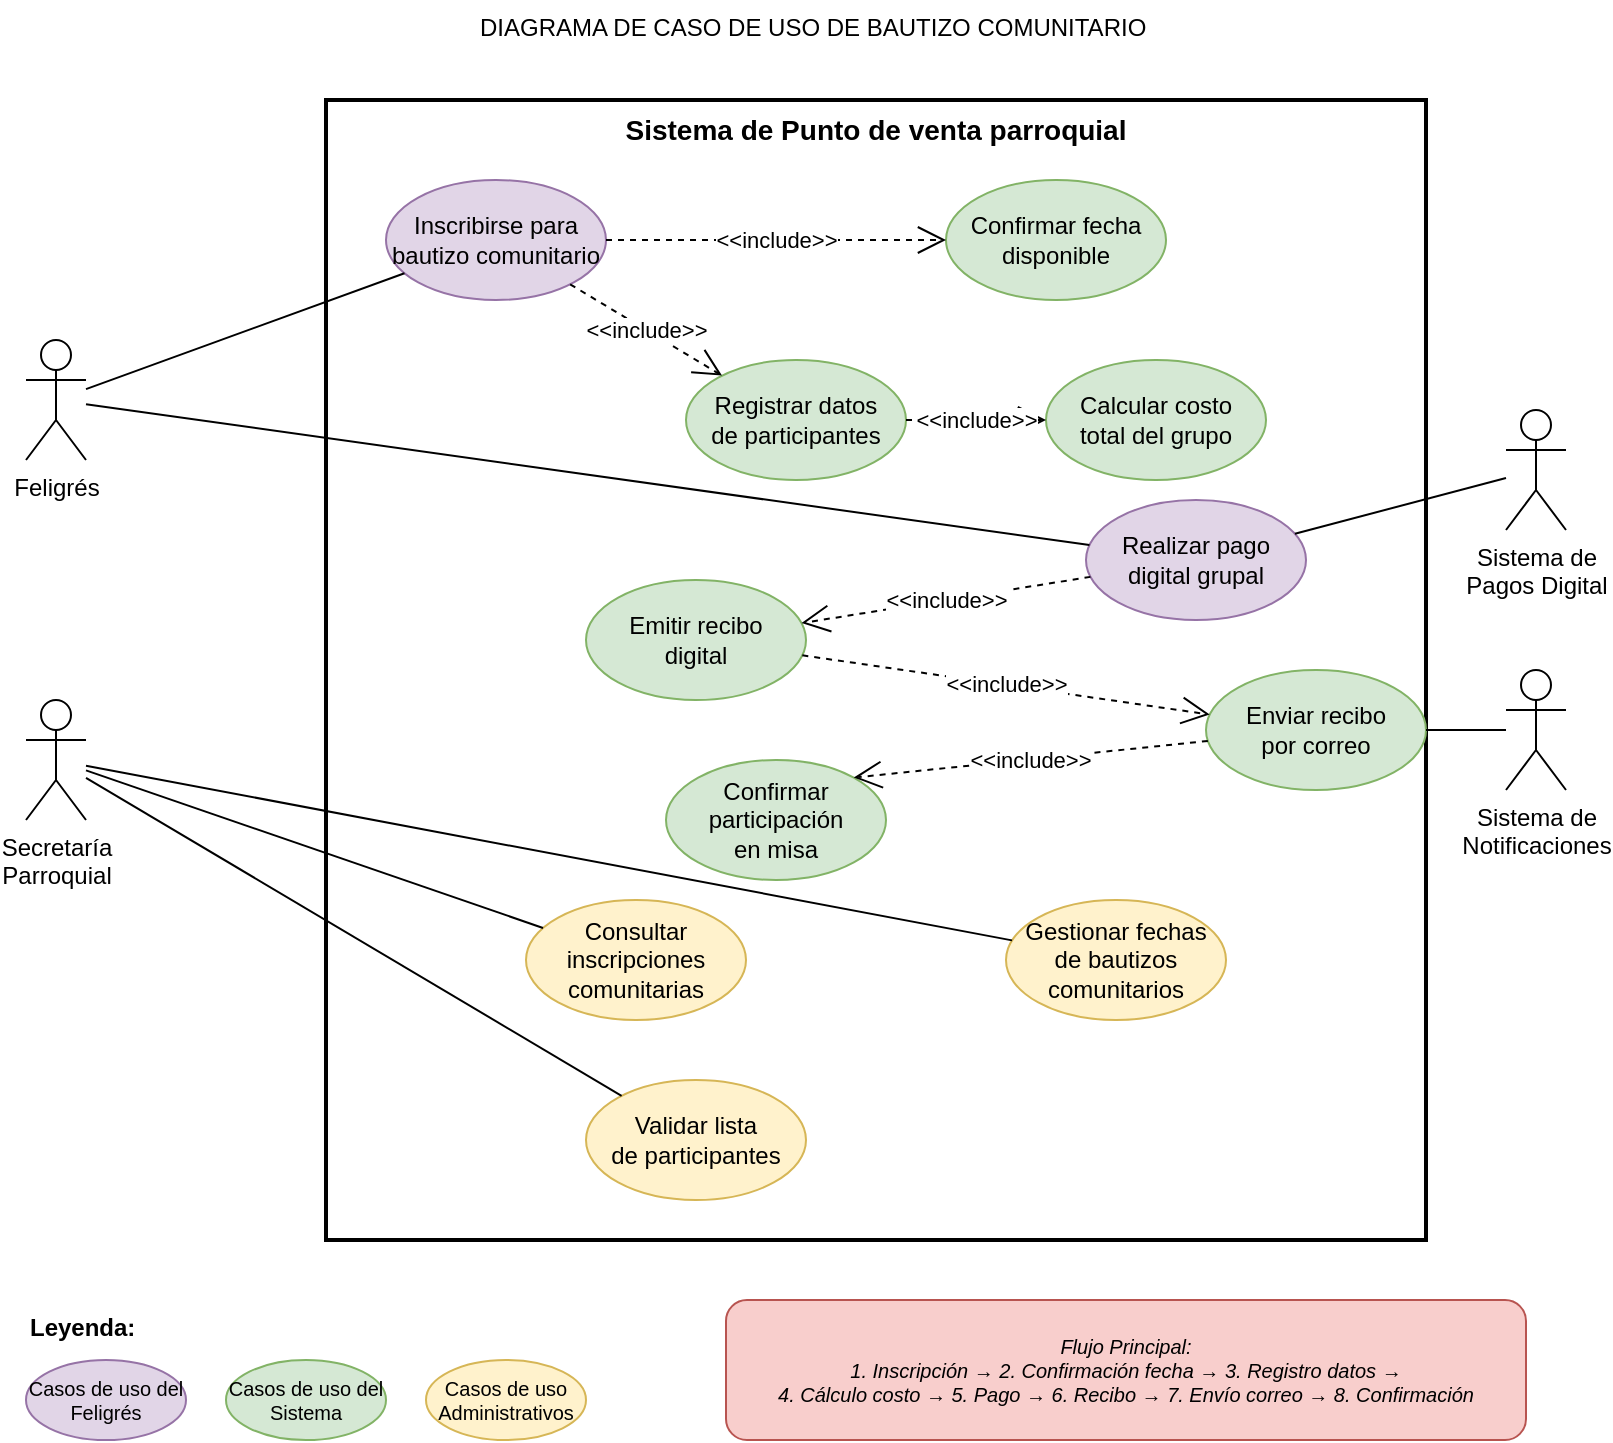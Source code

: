 <mxfile version="27.1.6">
  <diagram name="Page-1" id="c4acf3e9-155e-7222-9cf6-157b1a14988f">
    <mxGraphModel dx="1481" dy="631" grid="1" gridSize="10" guides="1" tooltips="1" connect="1" arrows="1" fold="1" page="1" pageScale="1" pageWidth="850" pageHeight="1100" background="none" math="0" shadow="0">
      <root>
        <mxCell id="0" />
        <mxCell id="1" parent="0" />
        <mxCell id="2" value="Sistema de Punto de venta parroquial" style="rounded=0;whiteSpace=wrap;html=1;verticalAlign=top;fontSize=14;fontStyle=1;fillColor=none;strokeColor=#000000;strokeWidth=2;" parent="1" vertex="1">
          <mxGeometry x="200" y="80" width="550" height="570" as="geometry" />
        </mxCell>
        <mxCell id="3" value="Feligrés" style="shape=umlActor;verticalLabelPosition=bottom;verticalAlign=top;html=1;outlineConnect=0;" parent="1" vertex="1">
          <mxGeometry x="50" y="200" width="30" height="60" as="geometry" />
        </mxCell>
        <mxCell id="4" value="Secretaría&#xa;Parroquial" style="shape=umlActor;verticalLabelPosition=bottom;verticalAlign=top;html=1;outlineConnect=0;" parent="1" vertex="1">
          <mxGeometry x="50" y="380" width="30" height="60" as="geometry" />
        </mxCell>
        <mxCell id="5" value="Sistema de&#xa;Pagos Digital" style="shape=umlActor;verticalLabelPosition=bottom;verticalAlign=top;html=1;outlineConnect=0;" parent="1" vertex="1">
          <mxGeometry x="790" y="235" width="30" height="60" as="geometry" />
        </mxCell>
        <mxCell id="6" value="Sistema de&#xa;Notificaciones" style="shape=umlActor;verticalLabelPosition=bottom;verticalAlign=top;html=1;outlineConnect=0;" parent="1" vertex="1">
          <mxGeometry x="790" y="365" width="30" height="60" as="geometry" />
        </mxCell>
        <mxCell id="7" value="Inscribirse para&#xa;bautizo comunitario" style="ellipse;whiteSpace=wrap;html=1;fillColor=#e1d5e7;strokeColor=#9673a6;" parent="1" vertex="1">
          <mxGeometry x="230" y="120" width="110" height="60" as="geometry" />
        </mxCell>
        <mxCell id="8" value="Confirmar fecha&#xa;disponible" style="ellipse;whiteSpace=wrap;html=1;fillColor=#d5e8d4;strokeColor=#82b366;" parent="1" vertex="1">
          <mxGeometry x="510" y="120" width="110" height="60" as="geometry" />
        </mxCell>
        <mxCell id="9" value="Registrar datos&#xa;de participantes" style="ellipse;whiteSpace=wrap;html=1;fillColor=#d5e8d4;strokeColor=#82b366;" parent="1" vertex="1">
          <mxGeometry x="380" y="210" width="110" height="60" as="geometry" />
        </mxCell>
        <mxCell id="10" value="Calcular costo&#xa;total del grupo" style="ellipse;whiteSpace=wrap;html=1;fillColor=#d5e8d4;strokeColor=#82b366;" parent="1" vertex="1">
          <mxGeometry x="560" y="210" width="110" height="60" as="geometry" />
        </mxCell>
        <mxCell id="11" value="Realizar pago&#xa;digital grupal" style="ellipse;whiteSpace=wrap;html=1;fillColor=#e1d5e7;strokeColor=#9673a6;" parent="1" vertex="1">
          <mxGeometry x="580" y="280" width="110" height="60" as="geometry" />
        </mxCell>
        <mxCell id="12" value="Emitir recibo&#xa;digital" style="ellipse;whiteSpace=wrap;html=1;fillColor=#d5e8d4;strokeColor=#82b366;" parent="1" vertex="1">
          <mxGeometry x="330" y="320" width="110" height="60" as="geometry" />
        </mxCell>
        <mxCell id="13" value="Enviar recibo&#xa;por correo" style="ellipse;whiteSpace=wrap;html=1;fillColor=#d5e8d4;strokeColor=#82b366;" parent="1" vertex="1">
          <mxGeometry x="640" y="365" width="110" height="60" as="geometry" />
        </mxCell>
        <mxCell id="14" value="Confirmar&#xa;participación&#xa;en misa" style="ellipse;whiteSpace=wrap;html=1;fillColor=#d5e8d4;strokeColor=#82b366;" parent="1" vertex="1">
          <mxGeometry x="370" y="410" width="110" height="60" as="geometry" />
        </mxCell>
        <mxCell id="15" value="Consultar&#xa;inscripciones&#xa;comunitarias" style="ellipse;whiteSpace=wrap;html=1;fillColor=#fff2cc;strokeColor=#d6b656;" parent="1" vertex="1">
          <mxGeometry x="300" y="480" width="110" height="60" as="geometry" />
        </mxCell>
        <mxCell id="16" value="Gestionar fechas&#xa;de bautizos&#xa;comunitarios" style="ellipse;whiteSpace=wrap;html=1;fillColor=#fff2cc;strokeColor=#d6b656;" parent="1" vertex="1">
          <mxGeometry x="540" y="480" width="110" height="60" as="geometry" />
        </mxCell>
        <mxCell id="17" value="Validar lista&#xa;de participantes" style="ellipse;whiteSpace=wrap;html=1;fillColor=#fff2cc;strokeColor=#d6b656;" parent="1" vertex="1">
          <mxGeometry x="330" y="570" width="110" height="60" as="geometry" />
        </mxCell>
        <mxCell id="18" value="" style="endArrow=none;html=1;rounded=0;" parent="1" source="3" target="7" edge="1">
          <mxGeometry width="50" height="50" relative="1" as="geometry">
            <mxPoint x="300" y="300" as="sourcePoint" />
            <mxPoint x="350" y="250" as="targetPoint" />
          </mxGeometry>
        </mxCell>
        <mxCell id="19" value="" style="endArrow=none;html=1;rounded=0;" parent="1" source="3" target="11" edge="1">
          <mxGeometry width="50" height="50" relative="1" as="geometry">
            <mxPoint x="300" y="300" as="sourcePoint" />
            <mxPoint x="350" y="250" as="targetPoint" />
          </mxGeometry>
        </mxCell>
        <mxCell id="20" value="" style="endArrow=none;html=1;rounded=0;" parent="1" source="4" target="15" edge="1">
          <mxGeometry width="50" height="50" relative="1" as="geometry">
            <mxPoint x="300" y="450" as="sourcePoint" />
            <mxPoint x="350" y="400" as="targetPoint" />
          </mxGeometry>
        </mxCell>
        <mxCell id="21" value="" style="endArrow=none;html=1;rounded=0;" parent="1" source="4" target="16" edge="1">
          <mxGeometry width="50" height="50" relative="1" as="geometry">
            <mxPoint x="300" y="450" as="sourcePoint" />
            <mxPoint x="350" y="400" as="targetPoint" />
          </mxGeometry>
        </mxCell>
        <mxCell id="22" value="" style="endArrow=none;html=1;rounded=0;" parent="1" source="4" target="17" edge="1">
          <mxGeometry width="50" height="50" relative="1" as="geometry">
            <mxPoint x="300" y="450" as="sourcePoint" />
            <mxPoint x="350" y="400" as="targetPoint" />
          </mxGeometry>
        </mxCell>
        <mxCell id="23" value="" style="endArrow=none;html=1;rounded=0;" parent="1" source="5" target="11" edge="1">
          <mxGeometry width="50" height="50" relative="1" as="geometry">
            <mxPoint x="650" y="300" as="sourcePoint" />
            <mxPoint x="700" y="250" as="targetPoint" />
          </mxGeometry>
        </mxCell>
        <mxCell id="24" value="" style="endArrow=none;html=1;rounded=0;" parent="1" source="6" target="13" edge="1">
          <mxGeometry width="50" height="50" relative="1" as="geometry">
            <mxPoint x="650" y="400" as="sourcePoint" />
            <mxPoint x="700" y="350" as="targetPoint" />
          </mxGeometry>
        </mxCell>
        <mxCell id="25" value="&amp;lt;&amp;lt;include&amp;gt;&amp;gt;" style="endArrow=open;endSize=12;dashed=1;html=1;rounded=0;" parent="1" source="7" target="8" edge="1">
          <mxGeometry width="160" relative="1" as="geometry">
            <mxPoint x="300" y="200" as="sourcePoint" />
            <mxPoint x="460" y="200" as="targetPoint" />
          </mxGeometry>
        </mxCell>
        <mxCell id="26" value="&amp;lt;&amp;lt;include&amp;gt;&amp;gt;" style="endArrow=open;endSize=12;dashed=1;html=1;rounded=0;" parent="1" source="7" target="9" edge="1">
          <mxGeometry width="160" relative="1" as="geometry">
            <mxPoint x="300" y="250" as="sourcePoint" />
            <mxPoint x="460" y="250" as="targetPoint" />
          </mxGeometry>
        </mxCell>
        <mxCell id="27" value="&amp;lt;&amp;lt;include&amp;gt;&amp;gt;" style="endArrow=open;endSize=12;dashed=1;html=1;rounded=0;" parent="1" source="9" target="10" edge="1">
          <mxGeometry width="160" relative="1" as="geometry">
            <mxPoint x="300" y="280" as="sourcePoint" />
            <mxPoint x="460" y="280" as="targetPoint" />
          </mxGeometry>
        </mxCell>
        <mxCell id="28" value="&amp;lt;&amp;lt;include&amp;gt;&amp;gt;" style="endArrow=open;endSize=12;dashed=1;html=1;rounded=0;" parent="1" source="11" target="12" edge="1">
          <mxGeometry width="160" relative="1" as="geometry">
            <mxPoint x="500" y="350" as="sourcePoint" />
            <mxPoint x="660" y="350" as="targetPoint" />
          </mxGeometry>
        </mxCell>
        <mxCell id="29" value="&amp;lt;&amp;lt;include&amp;gt;&amp;gt;" style="endArrow=open;endSize=12;dashed=1;html=1;rounded=0;" parent="1" source="12" target="13" edge="1">
          <mxGeometry width="160" relative="1" as="geometry">
            <mxPoint x="400" y="350" as="sourcePoint" />
            <mxPoint x="560" y="350" as="targetPoint" />
          </mxGeometry>
        </mxCell>
        <mxCell id="30" value="&amp;lt;&amp;lt;include&amp;gt;&amp;gt;" style="endArrow=open;endSize=12;dashed=1;html=1;rounded=0;entryX=1;entryY=0;entryDx=0;entryDy=0;" parent="1" source="13" target="14" edge="1">
          <mxGeometry width="160" relative="1" as="geometry">
            <mxPoint x="450" y="400" as="sourcePoint" />
            <mxPoint x="610" y="400" as="targetPoint" />
            <Array as="points" />
          </mxGeometry>
        </mxCell>
        <mxCell id="31" value="Leyenda:" style="text;html=1;strokeColor=none;fillColor=none;align=left;verticalAlign=top;whiteSpace=wrap;rounded=0;fontSize=12;fontStyle=1;" parent="1" vertex="1">
          <mxGeometry x="50" y="680" width="60" height="20" as="geometry" />
        </mxCell>
        <mxCell id="32" value="Casos de uso del Feligrés" style="ellipse;whiteSpace=wrap;html=1;fillColor=#e1d5e7;strokeColor=#9673a6;fontSize=10;" parent="1" vertex="1">
          <mxGeometry x="50" y="710" width="80" height="40" as="geometry" />
        </mxCell>
        <mxCell id="33" value="Casos de uso del Sistema" style="ellipse;whiteSpace=wrap;html=1;fillColor=#d5e8d4;strokeColor=#82b366;fontSize=10;" parent="1" vertex="1">
          <mxGeometry x="150" y="710" width="80" height="40" as="geometry" />
        </mxCell>
        <mxCell id="34" value="Casos de uso Administrativos" style="ellipse;whiteSpace=wrap;html=1;fillColor=#fff2cc;strokeColor=#d6b656;fontSize=10;" parent="1" vertex="1">
          <mxGeometry x="250" y="710" width="80" height="40" as="geometry" />
        </mxCell>
        <mxCell id="35" value="Flujo Principal:&#xa;1. Inscripción → 2. Confirmación fecha → 3. Registro datos →&#xa;4. Cálculo costo → 5. Pago → 6. Recibo → 7. Envío correo → 8. Confirmación" style="rounded=1;whiteSpace=wrap;html=1;fillColor=#f8cecc;strokeColor=#b85450;fontSize=10;fontStyle=2;" parent="1" vertex="1">
          <mxGeometry x="400" y="680" width="400" height="70" as="geometry" />
        </mxCell>
        <mxCell id="pcN1j7kziYIrXIHzRbjG-35" value="DIAGRAMA DE CASO DE USO DE BAUTIZO COMUNITARIO" style="text;whiteSpace=wrap;html=1;" vertex="1" parent="1">
          <mxGeometry x="275" y="30" width="350" height="40" as="geometry" />
        </mxCell>
      </root>
    </mxGraphModel>
  </diagram>
</mxfile>
